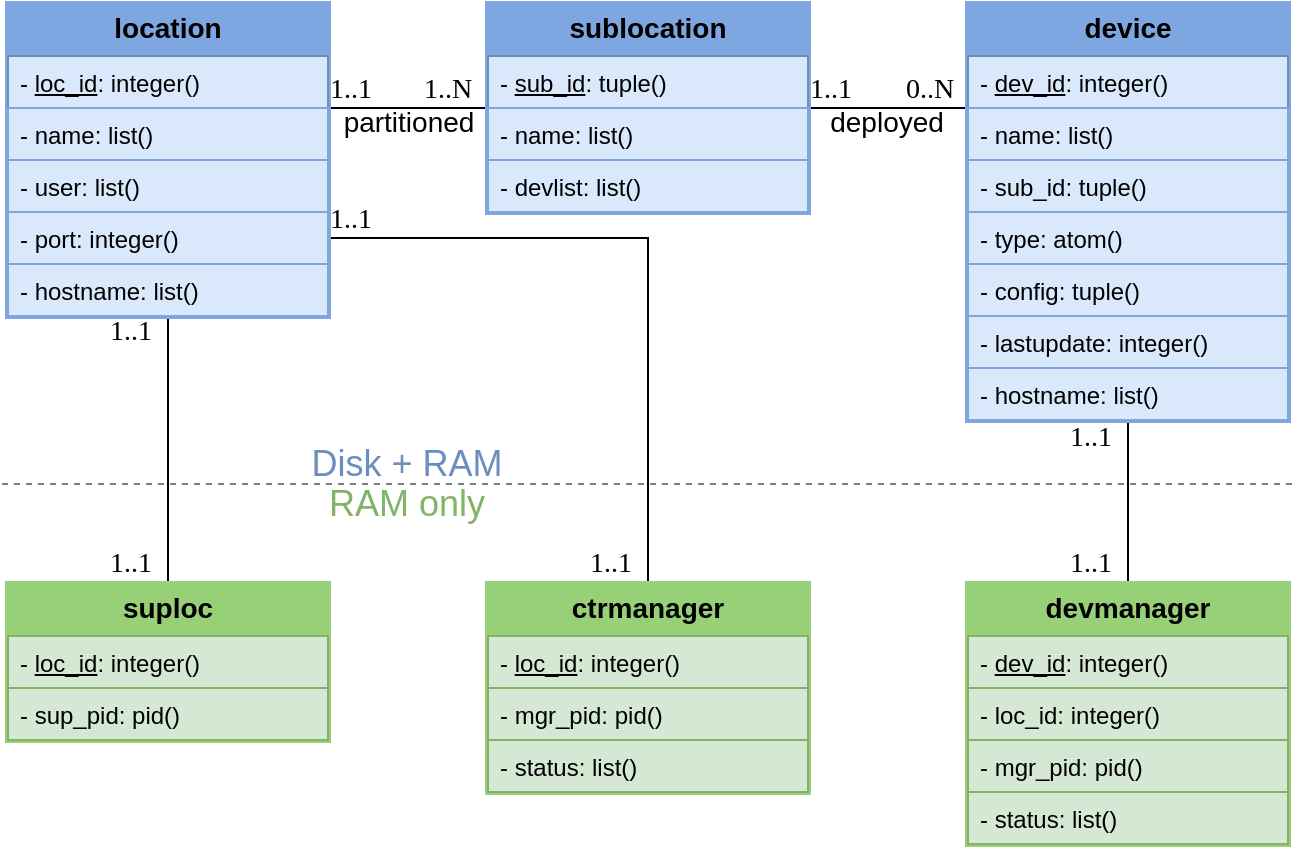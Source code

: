 <mxfile version="15.6.5" type="device"><diagram id="rDRGaSfkHG0HJ8L_okAD" name="Page-1"><mxGraphModel dx="-1926" dy="-695" grid="1" gridSize="10" guides="1" tooltips="1" connect="1" arrows="1" fold="1" page="1" pageScale="1" pageWidth="827" pageHeight="1169" math="0" shadow="0"><root><mxCell id="0"/><mxCell id="1" parent="0"/><mxCell id="uqADLlKah0Ht7ZtHXwOE-48" value="partitioned" style="text;html=1;resizable=0;points=[];autosize=1;align=center;verticalAlign=top;spacingTop=-4;fontSize=14;fontColor=default;" vertex="1" parent="1"><mxGeometry x="3471" y="1217.5" width="80" height="20" as="geometry"/></mxCell><mxCell id="uqADLlKah0Ht7ZtHXwOE-53" value="" style="endArrow=none;html=1;fontFamily=Verdana;fontSize=14;fillColor=#d5e8d4;strokeColor=#000000;exitX=0;exitY=0.5;exitDx=0;exitDy=0;labelBackgroundColor=default;fontColor=default;" edge="1" parent="1" source="uqADLlKah0Ht7ZtHXwOE-106"><mxGeometry width="50" height="50" relative="1" as="geometry"><mxPoint x="3823" y="982" as="sourcePoint"/><mxPoint x="3471" y="1222" as="targetPoint"/></mxGeometry></mxCell><mxCell id="uqADLlKah0Ht7ZtHXwOE-133" value="" style="endArrow=none;html=1;fontFamily=Verdana;fontSize=14;fillColor=#d5e8d4;strokeColor=#000000;exitX=0.5;exitY=0;exitDx=0;exitDy=0;labelBackgroundColor=default;fontColor=default;entryX=0.5;entryY=1;entryDx=0;entryDy=0;" edge="1" parent="1" source="uqADLlKah0Ht7ZtHXwOE-121" target="uqADLlKah0Ht7ZtHXwOE-80"><mxGeometry width="50" height="50" relative="1" as="geometry"><mxPoint x="3561" y="1232" as="sourcePoint"/><mxPoint x="3481" y="1232" as="targetPoint"/></mxGeometry></mxCell><mxCell id="uqADLlKah0Ht7ZtHXwOE-134" value="" style="endArrow=none;html=1;fontFamily=Verdana;fontSize=14;fillColor=#d5e8d4;strokeColor=#000000;exitX=1;exitY=0.5;exitDx=0;exitDy=0;labelBackgroundColor=default;fontColor=default;entryX=0;entryY=0.25;entryDx=0;entryDy=0;" edge="1" parent="1" source="uqADLlKah0Ht7ZtHXwOE-106" target="uqADLlKah0Ht7ZtHXwOE-112"><mxGeometry width="50" height="50" relative="1" as="geometry"><mxPoint x="3561" y="1232" as="sourcePoint"/><mxPoint x="3741" y="1260" as="targetPoint"/></mxGeometry></mxCell><mxCell id="uqADLlKah0Ht7ZtHXwOE-136" value="" style="endArrow=none;html=1;fontFamily=Verdana;fontSize=14;fillColor=#d5e8d4;strokeColor=#000000;exitX=0.5;exitY=0;exitDx=0;exitDy=0;labelBackgroundColor=default;fontColor=default;entryX=1;entryY=0.75;entryDx=0;entryDy=0;edgeStyle=orthogonalEdgeStyle;rounded=0;" edge="1" parent="1" source="uqADLlKah0Ht7ZtHXwOE-124" target="uqADLlKah0Ht7ZtHXwOE-80"><mxGeometry width="50" height="50" relative="1" as="geometry"><mxPoint x="3401" y="1470" as="sourcePoint"/><mxPoint x="3401" y="1336" as="targetPoint"/></mxGeometry></mxCell><mxCell id="uqADLlKah0Ht7ZtHXwOE-137" value="" style="endArrow=none;html=1;fontFamily=Verdana;fontSize=14;fillColor=#d5e8d4;strokeColor=#000000;exitX=0.5;exitY=0;exitDx=0;exitDy=0;labelBackgroundColor=default;fontColor=default;entryX=0.5;entryY=1;entryDx=0;entryDy=0;" edge="1" parent="1" source="uqADLlKah0Ht7ZtHXwOE-128" target="uqADLlKah0Ht7ZtHXwOE-112"><mxGeometry width="50" height="50" relative="1" as="geometry"><mxPoint x="3401" y="1470" as="sourcePoint"/><mxPoint x="3401" y="1336" as="targetPoint"/></mxGeometry></mxCell><mxCell id="uqADLlKah0Ht7ZtHXwOE-138" value="1..1" style="text;html=1;resizable=0;points=[];autosize=1;align=left;verticalAlign=top;spacingTop=-4;fontSize=14;fontFamily=Verdana;fontColor=default;" vertex="1" parent="1"><mxGeometry x="3600" y="1439" width="40" height="20" as="geometry"/></mxCell><mxCell id="uqADLlKah0Ht7ZtHXwOE-139" value="1..1" style="text;html=1;resizable=0;points=[];autosize=1;align=left;verticalAlign=top;spacingTop=-4;fontSize=14;fontFamily=Verdana;fontColor=default;" vertex="1" parent="1"><mxGeometry x="3839.5" y="1439" width="40" height="20" as="geometry"/></mxCell><mxCell id="uqADLlKah0Ht7ZtHXwOE-140" value="1..1" style="text;html=1;resizable=0;points=[];autosize=1;align=left;verticalAlign=top;spacingTop=-4;fontSize=14;fontFamily=Verdana;fontColor=default;" vertex="1" parent="1"><mxGeometry x="3839.5" y="1376" width="40" height="20" as="geometry"/></mxCell><mxCell id="uqADLlKah0Ht7ZtHXwOE-141" value="1..1" style="text;html=1;resizable=0;points=[];autosize=1;align=left;verticalAlign=top;spacingTop=-4;fontSize=14;fontFamily=Verdana;fontColor=default;" vertex="1" parent="1"><mxGeometry x="3360" y="1323" width="40" height="20" as="geometry"/></mxCell><mxCell id="uqADLlKah0Ht7ZtHXwOE-142" value="1..1" style="text;html=1;resizable=0;points=[];autosize=1;align=left;verticalAlign=top;spacingTop=-4;fontSize=14;fontFamily=Verdana;fontColor=default;" vertex="1" parent="1"><mxGeometry x="3360" y="1439" width="40" height="20" as="geometry"/></mxCell><mxCell id="uqADLlKah0Ht7ZtHXwOE-143" value="1..1" style="text;html=1;resizable=0;points=[];autosize=1;align=left;verticalAlign=top;spacingTop=-4;fontSize=14;fontFamily=Verdana;fontColor=default;" vertex="1" parent="1"><mxGeometry x="3470" y="1267" width="40" height="20" as="geometry"/></mxCell><mxCell id="uqADLlKah0Ht7ZtHXwOE-147" value="1..1" style="text;html=1;resizable=0;points=[];autosize=1;align=left;verticalAlign=top;spacingTop=-4;fontSize=14;fontFamily=Verdana;fontColor=default;" vertex="1" parent="1"><mxGeometry x="3470" y="1201.5" width="40" height="20" as="geometry"/></mxCell><mxCell id="uqADLlKah0Ht7ZtHXwOE-148" value="1..1" style="text;html=1;resizable=0;points=[];autosize=1;align=left;verticalAlign=top;spacingTop=-4;fontSize=14;fontFamily=Verdana;fontColor=default;" vertex="1" parent="1"><mxGeometry x="3710" y="1201.5" width="40" height="20" as="geometry"/></mxCell><mxCell id="uqADLlKah0Ht7ZtHXwOE-149" value="1..N" style="text;html=1;resizable=0;points=[];autosize=1;align=left;verticalAlign=top;spacingTop=-4;fontSize=14;fontFamily=Verdana;fontColor=default;" vertex="1" parent="1"><mxGeometry x="3517" y="1201.5" width="50" height="20" as="geometry"/></mxCell><mxCell id="uqADLlKah0Ht7ZtHXwOE-150" value="0..N" style="text;html=1;resizable=0;points=[];autosize=1;align=left;verticalAlign=top;spacingTop=-4;fontSize=14;fontFamily=Verdana;fontColor=default;" vertex="1" parent="1"><mxGeometry x="3758" y="1201.5" width="50" height="20" as="geometry"/></mxCell><mxCell id="uqADLlKah0Ht7ZtHXwOE-153" value="deployed" style="text;html=1;resizable=0;points=[];autosize=1;align=center;verticalAlign=top;spacingTop=-4;fontSize=14;fontColor=default;" vertex="1" parent="1"><mxGeometry x="3714.5" y="1217.5" width="70" height="20" as="geometry"/></mxCell><mxCell id="uqADLlKah0Ht7ZtHXwOE-154" value="" style="endArrow=none;html=1;fontFamily=Verdana;fontSize=14;fillColor=#f5f5f5;strokeColor=#808080;labelBackgroundColor=default;fontColor=default;dashed=1;gradientColor=#b3b3b3;" edge="1" parent="1"><mxGeometry width="50" height="50" relative="1" as="geometry"><mxPoint x="3308" y="1410" as="sourcePoint"/><mxPoint x="3954" y="1410" as="targetPoint"/></mxGeometry></mxCell><mxCell id="uqADLlKah0Ht7ZtHXwOE-155" value="Disk + RAM" style="text;html=1;align=center;verticalAlign=middle;resizable=0;points=[];autosize=1;fontSize=18;fontColor=#6C8EBF;" vertex="1" parent="1"><mxGeometry x="3455" y="1385" width="110" height="30" as="geometry"/></mxCell><mxCell id="uqADLlKah0Ht7ZtHXwOE-156" value="RAM only" style="text;html=1;align=center;verticalAlign=middle;resizable=0;points=[];autosize=1;fontSize=18;fontColor=#82B366;" vertex="1" parent="1"><mxGeometry x="3465" y="1405" width="90" height="30" as="geometry"/></mxCell><mxCell id="uqADLlKah0Ht7ZtHXwOE-80" value="location" style="swimlane;fontStyle=1;align=center;verticalAlign=top;childLayout=stackLayout;horizontal=1;startSize=26;horizontalStack=0;resizeParent=1;resizeParentMax=0;resizeLast=0;collapsible=1;marginBottom=0;fillColor=#7EA6E0;strokeColor=#7EA6E0;strokeWidth=3;swimlaneFillColor=none;fontSize=14;spacingTop=-3;glass=0;fillOpacity=100;rounded=0;swimlaneLine=1;shadow=0;comic=0;fontColor=default;" vertex="1" parent="1"><mxGeometry x="3311" y="1170" width="160" height="156" as="geometry"><mxRectangle x="50" y="700" width="60" height="26" as="alternateBounds"/></mxGeometry></mxCell><mxCell id="uqADLlKah0Ht7ZtHXwOE-81" value="- &lt;u&gt;loc_id&lt;/u&gt;: integer()" style="text;strokeColor=#6c8ebf;fillColor=#dae8fc;align=left;verticalAlign=top;spacingLeft=4;spacingRight=4;overflow=hidden;rotatable=0;points=[[0,0.5],[1,0.5]];portConstraint=eastwest;fontStyle=0;html=1;fontColor=default;" vertex="1" parent="uqADLlKah0Ht7ZtHXwOE-80"><mxGeometry y="26" width="160" height="26" as="geometry"/></mxCell><mxCell id="uqADLlKah0Ht7ZtHXwOE-82" value="- name: list()" style="text;strokeColor=#7EA6E0;fillColor=#dae8fc;align=left;verticalAlign=top;spacingLeft=4;spacingRight=4;overflow=hidden;rotatable=0;points=[[0,0.5],[1,0.5]];portConstraint=eastwest;fontColor=default;" vertex="1" parent="uqADLlKah0Ht7ZtHXwOE-80"><mxGeometry y="52" width="160" height="26" as="geometry"/></mxCell><mxCell id="uqADLlKah0Ht7ZtHXwOE-83" value="- user: list()" style="text;strokeColor=#7EA6E0;fillColor=#dae8fc;align=left;verticalAlign=top;spacingLeft=4;spacingRight=4;overflow=hidden;rotatable=0;points=[[0,0.5],[1,0.5]];portConstraint=eastwest;fontColor=default;" vertex="1" parent="uqADLlKah0Ht7ZtHXwOE-80"><mxGeometry y="78" width="160" height="26" as="geometry"/></mxCell><mxCell id="uqADLlKah0Ht7ZtHXwOE-84" value="- port: integer()" style="text;strokeColor=#7EA6E0;fillColor=#dae8fc;align=left;verticalAlign=top;spacingLeft=4;spacingRight=4;overflow=hidden;rotatable=0;points=[[0,0.5],[1,0.5]];portConstraint=eastwest;fontColor=default;" vertex="1" parent="uqADLlKah0Ht7ZtHXwOE-80"><mxGeometry y="104" width="160" height="26" as="geometry"/></mxCell><mxCell id="uqADLlKah0Ht7ZtHXwOE-85" value="- hostname: list()" style="text;strokeColor=#7EA6E0;fillColor=#dae8fc;align=left;verticalAlign=top;spacingLeft=4;spacingRight=4;overflow=hidden;rotatable=0;points=[[0,0.5],[1,0.5]];portConstraint=eastwest;fontColor=default;" vertex="1" parent="uqADLlKah0Ht7ZtHXwOE-80"><mxGeometry y="130" width="160" height="26" as="geometry"/></mxCell><mxCell id="uqADLlKah0Ht7ZtHXwOE-106" value="sublocation" style="swimlane;fontStyle=1;align=center;verticalAlign=top;childLayout=stackLayout;horizontal=1;startSize=26;horizontalStack=0;resizeParent=1;resizeParentMax=0;resizeLast=0;collapsible=1;marginBottom=0;fillColor=#7EA6E0;strokeColor=#7EA6E0;strokeWidth=3;swimlaneFillColor=none;fontSize=14;spacingTop=-3;glass=0;fillOpacity=100;rounded=0;swimlaneLine=1;shadow=0;comic=0;fontColor=default;" vertex="1" parent="1"><mxGeometry x="3551" y="1170" width="160" height="104" as="geometry"><mxRectangle x="50" y="700" width="60" height="26" as="alternateBounds"/></mxGeometry></mxCell><mxCell id="uqADLlKah0Ht7ZtHXwOE-107" value="- &lt;u&gt;sub_id&lt;/u&gt;: tuple()" style="text;strokeColor=#6c8ebf;fillColor=#dae8fc;align=left;verticalAlign=top;spacingLeft=4;spacingRight=4;overflow=hidden;rotatable=0;points=[[0,0.5],[1,0.5]];portConstraint=eastwest;fontStyle=0;html=1;fontColor=default;" vertex="1" parent="uqADLlKah0Ht7ZtHXwOE-106"><mxGeometry y="26" width="160" height="26" as="geometry"/></mxCell><mxCell id="uqADLlKah0Ht7ZtHXwOE-108" value="- name: list()" style="text;strokeColor=#7EA6E0;fillColor=#dae8fc;align=left;verticalAlign=top;spacingLeft=4;spacingRight=4;overflow=hidden;rotatable=0;points=[[0,0.5],[1,0.5]];portConstraint=eastwest;fontColor=default;" vertex="1" parent="uqADLlKah0Ht7ZtHXwOE-106"><mxGeometry y="52" width="160" height="26" as="geometry"/></mxCell><mxCell id="uqADLlKah0Ht7ZtHXwOE-109" value="- devlist: list()" style="text;strokeColor=#7EA6E0;fillColor=#dae8fc;align=left;verticalAlign=top;spacingLeft=4;spacingRight=4;overflow=hidden;rotatable=0;points=[[0,0.5],[1,0.5]];portConstraint=eastwest;fontColor=default;" vertex="1" parent="uqADLlKah0Ht7ZtHXwOE-106"><mxGeometry y="78" width="160" height="26" as="geometry"/></mxCell><mxCell id="uqADLlKah0Ht7ZtHXwOE-112" value="device" style="swimlane;fontStyle=1;align=center;verticalAlign=top;childLayout=stackLayout;horizontal=1;startSize=26;horizontalStack=0;resizeParent=1;resizeParentMax=0;resizeLast=0;collapsible=1;marginBottom=0;fillColor=#7EA6E0;strokeColor=#7EA6E0;strokeWidth=3;swimlaneFillColor=none;fontSize=14;spacingTop=-3;glass=0;fillOpacity=100;rounded=0;swimlaneLine=1;shadow=0;comic=0;fontColor=default;" vertex="1" parent="1"><mxGeometry x="3791" y="1170" width="160" height="208" as="geometry"><mxRectangle x="50" y="700" width="60" height="26" as="alternateBounds"/></mxGeometry></mxCell><mxCell id="uqADLlKah0Ht7ZtHXwOE-113" value="- &lt;u&gt;dev_id&lt;/u&gt;: integer()" style="text;strokeColor=#6c8ebf;fillColor=#dae8fc;align=left;verticalAlign=top;spacingLeft=4;spacingRight=4;overflow=hidden;rotatable=0;points=[[0,0.5],[1,0.5]];portConstraint=eastwest;fontStyle=0;html=1;fontColor=default;" vertex="1" parent="uqADLlKah0Ht7ZtHXwOE-112"><mxGeometry y="26" width="160" height="26" as="geometry"/></mxCell><mxCell id="uqADLlKah0Ht7ZtHXwOE-118" value="- name: list()" style="text;strokeColor=#7EA6E0;fillColor=#dae8fc;align=left;verticalAlign=top;spacingLeft=4;spacingRight=4;overflow=hidden;rotatable=0;points=[[0,0.5],[1,0.5]];portConstraint=eastwest;fontColor=default;" vertex="1" parent="uqADLlKah0Ht7ZtHXwOE-112"><mxGeometry y="52" width="160" height="26" as="geometry"/></mxCell><mxCell id="uqADLlKah0Ht7ZtHXwOE-114" value="- sub_id: tuple()" style="text;strokeColor=#7EA6E0;fillColor=#dae8fc;align=left;verticalAlign=top;spacingLeft=4;spacingRight=4;overflow=hidden;rotatable=0;points=[[0,0.5],[1,0.5]];portConstraint=eastwest;fontColor=default;" vertex="1" parent="uqADLlKah0Ht7ZtHXwOE-112"><mxGeometry y="78" width="160" height="26" as="geometry"/></mxCell><mxCell id="uqADLlKah0Ht7ZtHXwOE-115" value="- type: atom()" style="text;strokeColor=#7EA6E0;fillColor=#dae8fc;align=left;verticalAlign=top;spacingLeft=4;spacingRight=4;overflow=hidden;rotatable=0;points=[[0,0.5],[1,0.5]];portConstraint=eastwest;fontColor=default;" vertex="1" parent="uqADLlKah0Ht7ZtHXwOE-112"><mxGeometry y="104" width="160" height="26" as="geometry"/></mxCell><mxCell id="uqADLlKah0Ht7ZtHXwOE-117" value="- config: tuple()" style="text;strokeColor=#7EA6E0;fillColor=#dae8fc;align=left;verticalAlign=top;spacingLeft=4;spacingRight=4;overflow=hidden;rotatable=0;points=[[0,0.5],[1,0.5]];portConstraint=eastwest;fontColor=default;" vertex="1" parent="uqADLlKah0Ht7ZtHXwOE-112"><mxGeometry y="130" width="160" height="26" as="geometry"/></mxCell><mxCell id="uqADLlKah0Ht7ZtHXwOE-119" value="- lastupdate: integer()" style="text;strokeColor=#7EA6E0;fillColor=#dae8fc;align=left;verticalAlign=top;spacingLeft=4;spacingRight=4;overflow=hidden;rotatable=0;points=[[0,0.5],[1,0.5]];portConstraint=eastwest;fontColor=default;" vertex="1" parent="uqADLlKah0Ht7ZtHXwOE-112"><mxGeometry y="156" width="160" height="26" as="geometry"/></mxCell><mxCell id="uqADLlKah0Ht7ZtHXwOE-120" value="- hostname: list()" style="text;strokeColor=#7EA6E0;fillColor=#dae8fc;align=left;verticalAlign=top;spacingLeft=4;spacingRight=4;overflow=hidden;rotatable=0;points=[[0,0.5],[1,0.5]];portConstraint=eastwest;fontColor=default;" vertex="1" parent="uqADLlKah0Ht7ZtHXwOE-112"><mxGeometry y="182" width="160" height="26" as="geometry"/></mxCell><mxCell id="uqADLlKah0Ht7ZtHXwOE-121" value="suploc" style="swimlane;fontStyle=1;align=center;verticalAlign=top;childLayout=stackLayout;horizontal=1;startSize=26;horizontalStack=0;resizeParent=1;resizeParentMax=0;resizeLast=0;collapsible=1;marginBottom=0;fillColor=#97D077;strokeColor=#97D077;strokeWidth=3;swimlaneFillColor=none;fontSize=14;spacingTop=-3;glass=0;fillOpacity=100;rounded=0;swimlaneLine=1;shadow=0;comic=0;fontColor=default;" vertex="1" parent="1"><mxGeometry x="3311" y="1460" width="160" height="78" as="geometry"><mxRectangle x="50" y="700" width="60" height="26" as="alternateBounds"/></mxGeometry></mxCell><mxCell id="uqADLlKah0Ht7ZtHXwOE-122" value="- &lt;u&gt;loc_id&lt;/u&gt;: integer()" style="text;strokeColor=#82b366;fillColor=#d5e8d4;align=left;verticalAlign=top;spacingLeft=4;spacingRight=4;overflow=hidden;rotatable=0;points=[[0,0.5],[1,0.5]];portConstraint=eastwest;fontColor=default;html=1;" vertex="1" parent="uqADLlKah0Ht7ZtHXwOE-121"><mxGeometry y="26" width="160" height="26" as="geometry"/></mxCell><mxCell id="uqADLlKah0Ht7ZtHXwOE-123" value="- sup_pid: pid()" style="text;strokeColor=#82b366;fillColor=#d5e8d4;align=left;verticalAlign=top;spacingLeft=4;spacingRight=4;overflow=hidden;rotatable=0;points=[[0,0.5],[1,0.5]];portConstraint=eastwest;fontColor=default;" vertex="1" parent="uqADLlKah0Ht7ZtHXwOE-121"><mxGeometry y="52" width="160" height="26" as="geometry"/></mxCell><mxCell id="uqADLlKah0Ht7ZtHXwOE-124" value="ctrmanager" style="swimlane;fontStyle=1;align=center;verticalAlign=top;childLayout=stackLayout;horizontal=1;startSize=26;horizontalStack=0;resizeParent=1;resizeParentMax=0;resizeLast=0;collapsible=1;marginBottom=0;fillColor=#97D077;strokeColor=#97D077;strokeWidth=3;swimlaneFillColor=none;fontSize=14;spacingTop=-3;glass=0;fillOpacity=100;rounded=0;swimlaneLine=1;shadow=0;comic=0;fontColor=default;" vertex="1" parent="1"><mxGeometry x="3551" y="1460" width="160" height="104" as="geometry"><mxRectangle x="50" y="700" width="60" height="26" as="alternateBounds"/></mxGeometry></mxCell><mxCell id="uqADLlKah0Ht7ZtHXwOE-125" value="- &lt;u&gt;loc_id&lt;/u&gt;: integer()" style="text;strokeColor=#82b366;fillColor=#d5e8d4;align=left;verticalAlign=top;spacingLeft=4;spacingRight=4;overflow=hidden;rotatable=0;points=[[0,0.5],[1,0.5]];portConstraint=eastwest;fontColor=default;html=1;" vertex="1" parent="uqADLlKah0Ht7ZtHXwOE-124"><mxGeometry y="26" width="160" height="26" as="geometry"/></mxCell><mxCell id="uqADLlKah0Ht7ZtHXwOE-126" value="- mgr_pid: pid()" style="text;strokeColor=#82b366;fillColor=#d5e8d4;align=left;verticalAlign=top;spacingLeft=4;spacingRight=4;overflow=hidden;rotatable=0;points=[[0,0.5],[1,0.5]];portConstraint=eastwest;fontColor=default;" vertex="1" parent="uqADLlKah0Ht7ZtHXwOE-124"><mxGeometry y="52" width="160" height="26" as="geometry"/></mxCell><mxCell id="uqADLlKah0Ht7ZtHXwOE-127" value="- status: list()" style="text;strokeColor=#82b366;fillColor=#d5e8d4;align=left;verticalAlign=top;spacingLeft=4;spacingRight=4;overflow=hidden;rotatable=0;points=[[0,0.5],[1,0.5]];portConstraint=eastwest;fontColor=default;" vertex="1" parent="uqADLlKah0Ht7ZtHXwOE-124"><mxGeometry y="78" width="160" height="26" as="geometry"/></mxCell><mxCell id="uqADLlKah0Ht7ZtHXwOE-128" value="devmanager" style="swimlane;fontStyle=1;align=center;verticalAlign=top;childLayout=stackLayout;horizontal=1;startSize=26;horizontalStack=0;resizeParent=1;resizeParentMax=0;resizeLast=0;collapsible=1;marginBottom=0;fillColor=#97D077;strokeColor=#97D077;strokeWidth=3;swimlaneFillColor=none;fontSize=14;spacingTop=-3;glass=0;fillOpacity=100;rounded=0;swimlaneLine=1;shadow=0;comic=0;fontColor=default;" vertex="1" parent="1"><mxGeometry x="3791" y="1460" width="160" height="130" as="geometry"><mxRectangle x="50" y="700" width="60" height="26" as="alternateBounds"/></mxGeometry></mxCell><mxCell id="uqADLlKah0Ht7ZtHXwOE-129" value="- &lt;u&gt;dev_id&lt;/u&gt;: integer()" style="text;strokeColor=#82b366;fillColor=#d5e8d4;align=left;verticalAlign=top;spacingLeft=4;spacingRight=4;overflow=hidden;rotatable=0;points=[[0,0.5],[1,0.5]];portConstraint=eastwest;fontColor=default;fontStyle=0;html=1;" vertex="1" parent="uqADLlKah0Ht7ZtHXwOE-128"><mxGeometry y="26" width="160" height="26" as="geometry"/></mxCell><mxCell id="uqADLlKah0Ht7ZtHXwOE-132" value="- loc_id: integer()" style="text;strokeColor=#82b366;fillColor=#d5e8d4;align=left;verticalAlign=top;spacingLeft=4;spacingRight=4;overflow=hidden;rotatable=0;points=[[0,0.5],[1,0.5]];portConstraint=eastwest;fontColor=default;" vertex="1" parent="uqADLlKah0Ht7ZtHXwOE-128"><mxGeometry y="52" width="160" height="26" as="geometry"/></mxCell><mxCell id="uqADLlKah0Ht7ZtHXwOE-130" value="- mgr_pid: pid()" style="text;strokeColor=#82b366;fillColor=#d5e8d4;align=left;verticalAlign=top;spacingLeft=4;spacingRight=4;overflow=hidden;rotatable=0;points=[[0,0.5],[1,0.5]];portConstraint=eastwest;fontColor=default;" vertex="1" parent="uqADLlKah0Ht7ZtHXwOE-128"><mxGeometry y="78" width="160" height="26" as="geometry"/></mxCell><mxCell id="uqADLlKah0Ht7ZtHXwOE-131" value="- status: list()" style="text;strokeColor=#82b366;fillColor=#d5e8d4;align=left;verticalAlign=top;spacingLeft=4;spacingRight=4;overflow=hidden;rotatable=0;points=[[0,0.5],[1,0.5]];portConstraint=eastwest;fontColor=default;" vertex="1" parent="uqADLlKah0Ht7ZtHXwOE-128"><mxGeometry y="104" width="160" height="26" as="geometry"/></mxCell></root></mxGraphModel></diagram></mxfile>